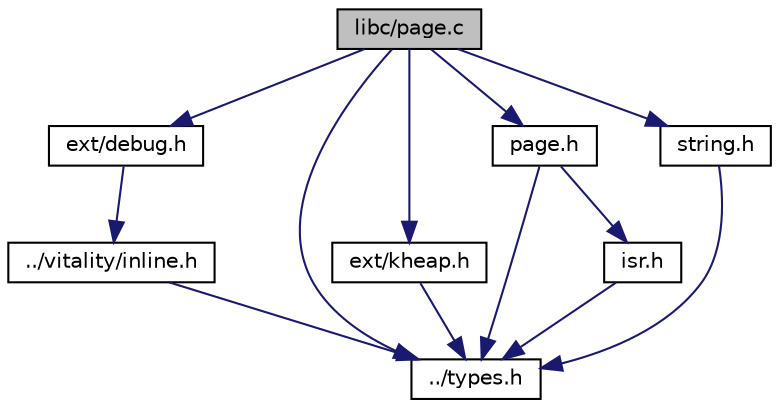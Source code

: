 digraph "libc/page.c"
{
  edge [fontname="Helvetica",fontsize="10",labelfontname="Helvetica",labelfontsize="10"];
  node [fontname="Helvetica",fontsize="10",shape=record];
  Node0 [label="libc/page.c",height=0.2,width=0.4,color="black", fillcolor="grey75", style="filled", fontcolor="black"];
  Node0 -> Node1 [color="midnightblue",fontsize="10",style="solid"];
  Node1 [label="ext/debug.h",height=0.2,width=0.4,color="black", fillcolor="white", style="filled",URL="$a00080.html"];
  Node1 -> Node2 [color="midnightblue",fontsize="10",style="solid"];
  Node2 [label="../vitality/inline.h",height=0.2,width=0.4,color="black", fillcolor="white", style="filled",URL="$a00164.html"];
  Node2 -> Node3 [color="midnightblue",fontsize="10",style="solid"];
  Node3 [label="../types.h",height=0.2,width=0.4,color="black", fillcolor="white", style="filled",URL="$a00140.html"];
  Node0 -> Node4 [color="midnightblue",fontsize="10",style="solid"];
  Node4 [label="ext/kheap.h",height=0.2,width=0.4,color="black", fillcolor="white", style="filled",URL="$a00086.html"];
  Node4 -> Node3 [color="midnightblue",fontsize="10",style="solid"];
  Node0 -> Node5 [color="midnightblue",fontsize="10",style="solid"];
  Node5 [label="page.h",height=0.2,width=0.4,color="black", fillcolor="white", style="filled",URL="$a00122.html"];
  Node5 -> Node6 [color="midnightblue",fontsize="10",style="solid"];
  Node6 [label="isr.h",height=0.2,width=0.4,color="black", fillcolor="white", style="filled",URL="$a00116.html"];
  Node6 -> Node3 [color="midnightblue",fontsize="10",style="solid"];
  Node5 -> Node3 [color="midnightblue",fontsize="10",style="solid"];
  Node0 -> Node3 [color="midnightblue",fontsize="10",style="solid"];
  Node0 -> Node7 [color="midnightblue",fontsize="10",style="solid"];
  Node7 [label="string.h",height=0.2,width=0.4,color="black", fillcolor="white", style="filled",URL="$a00128.html"];
  Node7 -> Node3 [color="midnightblue",fontsize="10",style="solid"];
}
